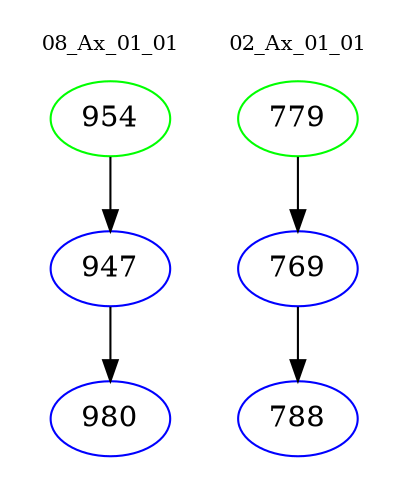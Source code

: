 digraph{
subgraph cluster_0 {
color = white
label = "08_Ax_01_01";
fontsize=10;
T0_954 [label="954", color="green"]
T0_954 -> T0_947 [color="black"]
T0_947 [label="947", color="blue"]
T0_947 -> T0_980 [color="black"]
T0_980 [label="980", color="blue"]
}
subgraph cluster_1 {
color = white
label = "02_Ax_01_01";
fontsize=10;
T1_779 [label="779", color="green"]
T1_779 -> T1_769 [color="black"]
T1_769 [label="769", color="blue"]
T1_769 -> T1_788 [color="black"]
T1_788 [label="788", color="blue"]
}
}
